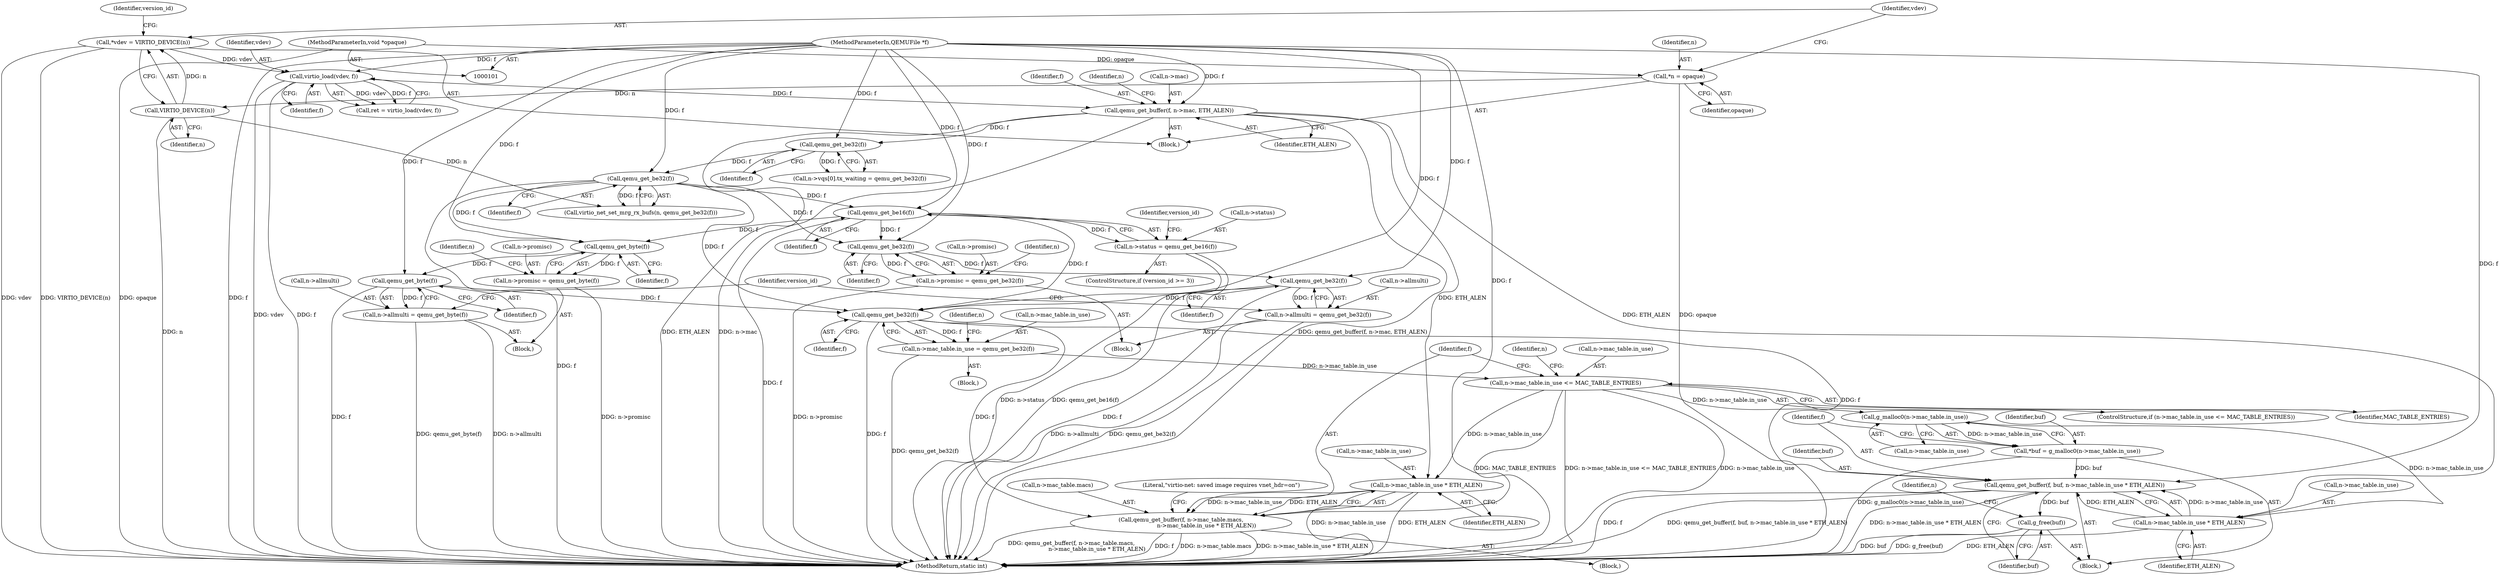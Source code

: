 digraph "1_qemu_98f93ddd84800f207889491e0b5d851386b459cf@pointer" {
"1000167" [label="(Call,qemu_get_be16(f))"];
"1000157" [label="(Call,qemu_get_be32(f))"];
"1000153" [label="(Call,qemu_get_be32(f))"];
"1000139" [label="(Call,qemu_get_buffer(f, n->mac, ETH_ALEN))"];
"1000131" [label="(Call,virtio_load(vdev, f))"];
"1000111" [label="(Call,*vdev = VIRTIO_DEVICE(n))"];
"1000113" [label="(Call,VIRTIO_DEVICE(n))"];
"1000107" [label="(Call,*n = opaque)"];
"1000103" [label="(MethodParameterIn,void *opaque)"];
"1000102" [label="(MethodParameterIn,QEMUFile *f)"];
"1000163" [label="(Call,n->status = qemu_get_be16(f))"];
"1000183" [label="(Call,qemu_get_be32(f))"];
"1000179" [label="(Call,n->promisc = qemu_get_be32(f))"];
"1000189" [label="(Call,qemu_get_be32(f))"];
"1000185" [label="(Call,n->allmulti = qemu_get_be32(f))"];
"1000216" [label="(Call,qemu_get_be32(f))"];
"1000210" [label="(Call,n->mac_table.in_use = qemu_get_be32(f))"];
"1000219" [label="(Call,n->mac_table.in_use <= MAC_TABLE_ENTRIES)"];
"1000234" [label="(Call,n->mac_table.in_use * ETH_ALEN)"];
"1000227" [label="(Call,qemu_get_buffer(f, n->mac_table.macs,\n                             n->mac_table.in_use * ETH_ALEN))"];
"1000252" [label="(Call,g_malloc0(n->mac_table.in_use))"];
"1000250" [label="(Call,*buf = g_malloc0(n->mac_table.in_use))"];
"1000258" [label="(Call,qemu_get_buffer(f, buf, n->mac_table.in_use * ETH_ALEN))"];
"1000268" [label="(Call,g_free(buf))"];
"1000261" [label="(Call,n->mac_table.in_use * ETH_ALEN)"];
"1000197" [label="(Call,qemu_get_byte(f))"];
"1000193" [label="(Call,n->promisc = qemu_get_byte(f))"];
"1000203" [label="(Call,qemu_get_byte(f))"];
"1000199" [label="(Call,n->allmulti = qemu_get_byte(f))"];
"1000180" [label="(Call,n->promisc)"];
"1000200" [label="(Call,n->allmulti)"];
"1000171" [label="(Identifier,version_id)"];
"1000226" [label="(Block,)"];
"1000262" [label="(Call,n->mac_table.in_use)"];
"1000103" [label="(MethodParameterIn,void *opaque)"];
"1000253" [label="(Call,n->mac_table.in_use)"];
"1000269" [label="(Identifier,buf)"];
"1000219" [label="(Call,n->mac_table.in_use <= MAC_TABLE_ENTRIES)"];
"1000168" [label="(Identifier,f)"];
"1000108" [label="(Identifier,n)"];
"1000157" [label="(Call,qemu_get_be32(f))"];
"1000220" [label="(Call,n->mac_table.in_use)"];
"1000140" [label="(Identifier,f)"];
"1000114" [label="(Identifier,n)"];
"1000216" [label="(Call,qemu_get_be32(f))"];
"1000109" [label="(Identifier,opaque)"];
"1000222" [label="(Identifier,n)"];
"1000113" [label="(Call,VIRTIO_DEVICE(n))"];
"1000185" [label="(Call,n->allmulti = qemu_get_be32(f))"];
"1000227" [label="(Call,qemu_get_buffer(f, n->mac_table.macs,\n                             n->mac_table.in_use * ETH_ALEN))"];
"1000245" [label="(Identifier,n)"];
"1000133" [label="(Identifier,f)"];
"1000164" [label="(Call,n->status)"];
"1000154" [label="(Identifier,f)"];
"1000201" [label="(Identifier,n)"];
"1000129" [label="(Call,ret = virtio_load(vdev, f))"];
"1000291" [label="(Literal,\"virtio-net: saved image requires vnet_hdr=on\")"];
"1000187" [label="(Identifier,n)"];
"1000192" [label="(Block,)"];
"1000139" [label="(Call,qemu_get_buffer(f, n->mac, ETH_ALEN))"];
"1000190" [label="(Identifier,f)"];
"1000261" [label="(Call,n->mac_table.in_use * ETH_ALEN)"];
"1000295" [label="(MethodReturn,static int)"];
"1000209" [label="(Block,)"];
"1000218" [label="(ControlStructure,if (n->mac_table.in_use <= MAC_TABLE_ENTRIES))"];
"1000149" [label="(Identifier,n)"];
"1000210" [label="(Call,n->mac_table.in_use = qemu_get_be32(f))"];
"1000102" [label="(MethodParameterIn,QEMUFile *f)"];
"1000112" [label="(Identifier,vdev)"];
"1000184" [label="(Identifier,f)"];
"1000107" [label="(Call,*n = opaque)"];
"1000225" [label="(Identifier,MAC_TABLE_ENTRIES)"];
"1000183" [label="(Call,qemu_get_be32(f))"];
"1000211" [label="(Call,n->mac_table.in_use)"];
"1000105" [label="(Block,)"];
"1000259" [label="(Identifier,f)"];
"1000153" [label="(Call,qemu_get_be32(f))"];
"1000159" [label="(ControlStructure,if (version_id >= 3))"];
"1000198" [label="(Identifier,f)"];
"1000167" [label="(Call,qemu_get_be16(f))"];
"1000258" [label="(Call,qemu_get_buffer(f, buf, n->mac_table.in_use * ETH_ALEN))"];
"1000178" [label="(Block,)"];
"1000186" [label="(Call,n->allmulti)"];
"1000111" [label="(Call,*vdev = VIRTIO_DEVICE(n))"];
"1000131" [label="(Call,virtio_load(vdev, f))"];
"1000207" [label="(Identifier,version_id)"];
"1000260" [label="(Identifier,buf)"];
"1000197" [label="(Call,qemu_get_byte(f))"];
"1000250" [label="(Call,*buf = g_malloc0(n->mac_table.in_use))"];
"1000273" [label="(Identifier,n)"];
"1000199" [label="(Call,n->allmulti = qemu_get_byte(f))"];
"1000267" [label="(Identifier,ETH_ALEN)"];
"1000252" [label="(Call,g_malloc0(n->mac_table.in_use))"];
"1000141" [label="(Call,n->mac)"];
"1000204" [label="(Identifier,f)"];
"1000234" [label="(Call,n->mac_table.in_use * ETH_ALEN)"];
"1000228" [label="(Identifier,f)"];
"1000194" [label="(Call,n->promisc)"];
"1000145" [label="(Call,n->vqs[0].tx_waiting = qemu_get_be32(f))"];
"1000179" [label="(Call,n->promisc = qemu_get_be32(f))"];
"1000229" [label="(Call,n->mac_table.macs)"];
"1000163" [label="(Call,n->status = qemu_get_be16(f))"];
"1000235" [label="(Call,n->mac_table.in_use)"];
"1000158" [label="(Identifier,f)"];
"1000189" [label="(Call,qemu_get_be32(f))"];
"1000155" [label="(Call,virtio_net_set_mrg_rx_bufs(n, qemu_get_be32(f)))"];
"1000240" [label="(Identifier,ETH_ALEN)"];
"1000121" [label="(Identifier,version_id)"];
"1000217" [label="(Identifier,f)"];
"1000248" [label="(Block,)"];
"1000193" [label="(Call,n->promisc = qemu_get_byte(f))"];
"1000268" [label="(Call,g_free(buf))"];
"1000203" [label="(Call,qemu_get_byte(f))"];
"1000251" [label="(Identifier,buf)"];
"1000144" [label="(Identifier,ETH_ALEN)"];
"1000132" [label="(Identifier,vdev)"];
"1000167" -> "1000163"  [label="AST: "];
"1000167" -> "1000168"  [label="CFG: "];
"1000168" -> "1000167"  [label="AST: "];
"1000163" -> "1000167"  [label="CFG: "];
"1000167" -> "1000295"  [label="DDG: f"];
"1000167" -> "1000163"  [label="DDG: f"];
"1000157" -> "1000167"  [label="DDG: f"];
"1000102" -> "1000167"  [label="DDG: f"];
"1000167" -> "1000183"  [label="DDG: f"];
"1000167" -> "1000197"  [label="DDG: f"];
"1000167" -> "1000216"  [label="DDG: f"];
"1000157" -> "1000155"  [label="AST: "];
"1000157" -> "1000158"  [label="CFG: "];
"1000158" -> "1000157"  [label="AST: "];
"1000155" -> "1000157"  [label="CFG: "];
"1000157" -> "1000295"  [label="DDG: f"];
"1000157" -> "1000155"  [label="DDG: f"];
"1000153" -> "1000157"  [label="DDG: f"];
"1000102" -> "1000157"  [label="DDG: f"];
"1000157" -> "1000183"  [label="DDG: f"];
"1000157" -> "1000197"  [label="DDG: f"];
"1000157" -> "1000216"  [label="DDG: f"];
"1000153" -> "1000145"  [label="AST: "];
"1000153" -> "1000154"  [label="CFG: "];
"1000154" -> "1000153"  [label="AST: "];
"1000145" -> "1000153"  [label="CFG: "];
"1000153" -> "1000145"  [label="DDG: f"];
"1000139" -> "1000153"  [label="DDG: f"];
"1000102" -> "1000153"  [label="DDG: f"];
"1000139" -> "1000105"  [label="AST: "];
"1000139" -> "1000144"  [label="CFG: "];
"1000140" -> "1000139"  [label="AST: "];
"1000141" -> "1000139"  [label="AST: "];
"1000144" -> "1000139"  [label="AST: "];
"1000149" -> "1000139"  [label="CFG: "];
"1000139" -> "1000295"  [label="DDG: n->mac"];
"1000139" -> "1000295"  [label="DDG: qemu_get_buffer(f, n->mac, ETH_ALEN)"];
"1000139" -> "1000295"  [label="DDG: ETH_ALEN"];
"1000131" -> "1000139"  [label="DDG: f"];
"1000102" -> "1000139"  [label="DDG: f"];
"1000139" -> "1000234"  [label="DDG: ETH_ALEN"];
"1000139" -> "1000261"  [label="DDG: ETH_ALEN"];
"1000131" -> "1000129"  [label="AST: "];
"1000131" -> "1000133"  [label="CFG: "];
"1000132" -> "1000131"  [label="AST: "];
"1000133" -> "1000131"  [label="AST: "];
"1000129" -> "1000131"  [label="CFG: "];
"1000131" -> "1000295"  [label="DDG: vdev"];
"1000131" -> "1000295"  [label="DDG: f"];
"1000131" -> "1000129"  [label="DDG: vdev"];
"1000131" -> "1000129"  [label="DDG: f"];
"1000111" -> "1000131"  [label="DDG: vdev"];
"1000102" -> "1000131"  [label="DDG: f"];
"1000111" -> "1000105"  [label="AST: "];
"1000111" -> "1000113"  [label="CFG: "];
"1000112" -> "1000111"  [label="AST: "];
"1000113" -> "1000111"  [label="AST: "];
"1000121" -> "1000111"  [label="CFG: "];
"1000111" -> "1000295"  [label="DDG: vdev"];
"1000111" -> "1000295"  [label="DDG: VIRTIO_DEVICE(n)"];
"1000113" -> "1000111"  [label="DDG: n"];
"1000113" -> "1000114"  [label="CFG: "];
"1000114" -> "1000113"  [label="AST: "];
"1000113" -> "1000295"  [label="DDG: n"];
"1000107" -> "1000113"  [label="DDG: n"];
"1000113" -> "1000155"  [label="DDG: n"];
"1000107" -> "1000105"  [label="AST: "];
"1000107" -> "1000109"  [label="CFG: "];
"1000108" -> "1000107"  [label="AST: "];
"1000109" -> "1000107"  [label="AST: "];
"1000112" -> "1000107"  [label="CFG: "];
"1000107" -> "1000295"  [label="DDG: opaque"];
"1000103" -> "1000107"  [label="DDG: opaque"];
"1000103" -> "1000101"  [label="AST: "];
"1000103" -> "1000295"  [label="DDG: opaque"];
"1000102" -> "1000101"  [label="AST: "];
"1000102" -> "1000295"  [label="DDG: f"];
"1000102" -> "1000183"  [label="DDG: f"];
"1000102" -> "1000189"  [label="DDG: f"];
"1000102" -> "1000197"  [label="DDG: f"];
"1000102" -> "1000203"  [label="DDG: f"];
"1000102" -> "1000216"  [label="DDG: f"];
"1000102" -> "1000227"  [label="DDG: f"];
"1000102" -> "1000258"  [label="DDG: f"];
"1000163" -> "1000159"  [label="AST: "];
"1000164" -> "1000163"  [label="AST: "];
"1000171" -> "1000163"  [label="CFG: "];
"1000163" -> "1000295"  [label="DDG: n->status"];
"1000163" -> "1000295"  [label="DDG: qemu_get_be16(f)"];
"1000183" -> "1000179"  [label="AST: "];
"1000183" -> "1000184"  [label="CFG: "];
"1000184" -> "1000183"  [label="AST: "];
"1000179" -> "1000183"  [label="CFG: "];
"1000183" -> "1000179"  [label="DDG: f"];
"1000183" -> "1000189"  [label="DDG: f"];
"1000179" -> "1000178"  [label="AST: "];
"1000180" -> "1000179"  [label="AST: "];
"1000187" -> "1000179"  [label="CFG: "];
"1000179" -> "1000295"  [label="DDG: n->promisc"];
"1000189" -> "1000185"  [label="AST: "];
"1000189" -> "1000190"  [label="CFG: "];
"1000190" -> "1000189"  [label="AST: "];
"1000185" -> "1000189"  [label="CFG: "];
"1000189" -> "1000295"  [label="DDG: f"];
"1000189" -> "1000185"  [label="DDG: f"];
"1000189" -> "1000216"  [label="DDG: f"];
"1000185" -> "1000178"  [label="AST: "];
"1000186" -> "1000185"  [label="AST: "];
"1000207" -> "1000185"  [label="CFG: "];
"1000185" -> "1000295"  [label="DDG: n->allmulti"];
"1000185" -> "1000295"  [label="DDG: qemu_get_be32(f)"];
"1000216" -> "1000210"  [label="AST: "];
"1000216" -> "1000217"  [label="CFG: "];
"1000217" -> "1000216"  [label="AST: "];
"1000210" -> "1000216"  [label="CFG: "];
"1000216" -> "1000295"  [label="DDG: f"];
"1000216" -> "1000210"  [label="DDG: f"];
"1000203" -> "1000216"  [label="DDG: f"];
"1000216" -> "1000227"  [label="DDG: f"];
"1000216" -> "1000258"  [label="DDG: f"];
"1000210" -> "1000209"  [label="AST: "];
"1000211" -> "1000210"  [label="AST: "];
"1000222" -> "1000210"  [label="CFG: "];
"1000210" -> "1000295"  [label="DDG: qemu_get_be32(f)"];
"1000210" -> "1000219"  [label="DDG: n->mac_table.in_use"];
"1000219" -> "1000218"  [label="AST: "];
"1000219" -> "1000225"  [label="CFG: "];
"1000220" -> "1000219"  [label="AST: "];
"1000225" -> "1000219"  [label="AST: "];
"1000228" -> "1000219"  [label="CFG: "];
"1000245" -> "1000219"  [label="CFG: "];
"1000219" -> "1000295"  [label="DDG: MAC_TABLE_ENTRIES"];
"1000219" -> "1000295"  [label="DDG: n->mac_table.in_use <= MAC_TABLE_ENTRIES"];
"1000219" -> "1000295"  [label="DDG: n->mac_table.in_use"];
"1000219" -> "1000234"  [label="DDG: n->mac_table.in_use"];
"1000219" -> "1000252"  [label="DDG: n->mac_table.in_use"];
"1000234" -> "1000227"  [label="AST: "];
"1000234" -> "1000240"  [label="CFG: "];
"1000235" -> "1000234"  [label="AST: "];
"1000240" -> "1000234"  [label="AST: "];
"1000227" -> "1000234"  [label="CFG: "];
"1000234" -> "1000295"  [label="DDG: n->mac_table.in_use"];
"1000234" -> "1000295"  [label="DDG: ETH_ALEN"];
"1000234" -> "1000227"  [label="DDG: n->mac_table.in_use"];
"1000234" -> "1000227"  [label="DDG: ETH_ALEN"];
"1000227" -> "1000226"  [label="AST: "];
"1000228" -> "1000227"  [label="AST: "];
"1000229" -> "1000227"  [label="AST: "];
"1000291" -> "1000227"  [label="CFG: "];
"1000227" -> "1000295"  [label="DDG: qemu_get_buffer(f, n->mac_table.macs,\n                             n->mac_table.in_use * ETH_ALEN)"];
"1000227" -> "1000295"  [label="DDG: f"];
"1000227" -> "1000295"  [label="DDG: n->mac_table.macs"];
"1000227" -> "1000295"  [label="DDG: n->mac_table.in_use * ETH_ALEN"];
"1000252" -> "1000250"  [label="AST: "];
"1000252" -> "1000253"  [label="CFG: "];
"1000253" -> "1000252"  [label="AST: "];
"1000250" -> "1000252"  [label="CFG: "];
"1000252" -> "1000250"  [label="DDG: n->mac_table.in_use"];
"1000252" -> "1000261"  [label="DDG: n->mac_table.in_use"];
"1000250" -> "1000248"  [label="AST: "];
"1000251" -> "1000250"  [label="AST: "];
"1000259" -> "1000250"  [label="CFG: "];
"1000250" -> "1000295"  [label="DDG: g_malloc0(n->mac_table.in_use)"];
"1000250" -> "1000258"  [label="DDG: buf"];
"1000258" -> "1000248"  [label="AST: "];
"1000258" -> "1000261"  [label="CFG: "];
"1000259" -> "1000258"  [label="AST: "];
"1000260" -> "1000258"  [label="AST: "];
"1000261" -> "1000258"  [label="AST: "];
"1000269" -> "1000258"  [label="CFG: "];
"1000258" -> "1000295"  [label="DDG: f"];
"1000258" -> "1000295"  [label="DDG: qemu_get_buffer(f, buf, n->mac_table.in_use * ETH_ALEN)"];
"1000258" -> "1000295"  [label="DDG: n->mac_table.in_use * ETH_ALEN"];
"1000261" -> "1000258"  [label="DDG: n->mac_table.in_use"];
"1000261" -> "1000258"  [label="DDG: ETH_ALEN"];
"1000258" -> "1000268"  [label="DDG: buf"];
"1000268" -> "1000248"  [label="AST: "];
"1000268" -> "1000269"  [label="CFG: "];
"1000269" -> "1000268"  [label="AST: "];
"1000273" -> "1000268"  [label="CFG: "];
"1000268" -> "1000295"  [label="DDG: buf"];
"1000268" -> "1000295"  [label="DDG: g_free(buf)"];
"1000261" -> "1000267"  [label="CFG: "];
"1000262" -> "1000261"  [label="AST: "];
"1000267" -> "1000261"  [label="AST: "];
"1000261" -> "1000295"  [label="DDG: ETH_ALEN"];
"1000197" -> "1000193"  [label="AST: "];
"1000197" -> "1000198"  [label="CFG: "];
"1000198" -> "1000197"  [label="AST: "];
"1000193" -> "1000197"  [label="CFG: "];
"1000197" -> "1000193"  [label="DDG: f"];
"1000197" -> "1000203"  [label="DDG: f"];
"1000193" -> "1000192"  [label="AST: "];
"1000194" -> "1000193"  [label="AST: "];
"1000201" -> "1000193"  [label="CFG: "];
"1000193" -> "1000295"  [label="DDG: n->promisc"];
"1000203" -> "1000199"  [label="AST: "];
"1000203" -> "1000204"  [label="CFG: "];
"1000204" -> "1000203"  [label="AST: "];
"1000199" -> "1000203"  [label="CFG: "];
"1000203" -> "1000295"  [label="DDG: f"];
"1000203" -> "1000199"  [label="DDG: f"];
"1000199" -> "1000192"  [label="AST: "];
"1000200" -> "1000199"  [label="AST: "];
"1000207" -> "1000199"  [label="CFG: "];
"1000199" -> "1000295"  [label="DDG: n->allmulti"];
"1000199" -> "1000295"  [label="DDG: qemu_get_byte(f)"];
}
